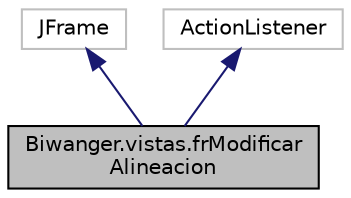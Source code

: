 digraph "Biwanger.vistas.frModificarAlineacion"
{
 // LATEX_PDF_SIZE
  edge [fontname="Helvetica",fontsize="10",labelfontname="Helvetica",labelfontsize="10"];
  node [fontname="Helvetica",fontsize="10",shape=record];
  Node1 [label="Biwanger.vistas.frModificar\lAlineacion",height=0.2,width=0.4,color="black", fillcolor="grey75", style="filled", fontcolor="black",tooltip="Ventana que permite al usuario modificar la alineación de sus jugadores."];
  Node2 -> Node1 [dir="back",color="midnightblue",fontsize="10",style="solid",fontname="Helvetica"];
  Node2 [label="JFrame",height=0.2,width=0.4,color="grey75", fillcolor="white", style="filled",tooltip=" "];
  Node3 -> Node1 [dir="back",color="midnightblue",fontsize="10",style="solid",fontname="Helvetica"];
  Node3 [label="ActionListener",height=0.2,width=0.4,color="grey75", fillcolor="white", style="filled",tooltip=" "];
}

